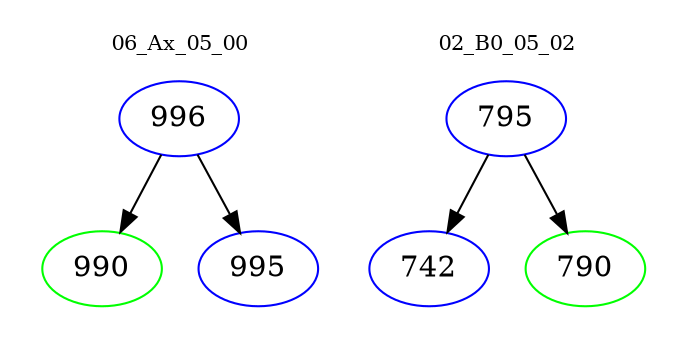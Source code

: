 digraph{
subgraph cluster_0 {
color = white
label = "06_Ax_05_00";
fontsize=10;
T0_996 [label="996", color="blue"]
T0_996 -> T0_990 [color="black"]
T0_990 [label="990", color="green"]
T0_996 -> T0_995 [color="black"]
T0_995 [label="995", color="blue"]
}
subgraph cluster_1 {
color = white
label = "02_B0_05_02";
fontsize=10;
T1_795 [label="795", color="blue"]
T1_795 -> T1_742 [color="black"]
T1_742 [label="742", color="blue"]
T1_795 -> T1_790 [color="black"]
T1_790 [label="790", color="green"]
}
}
